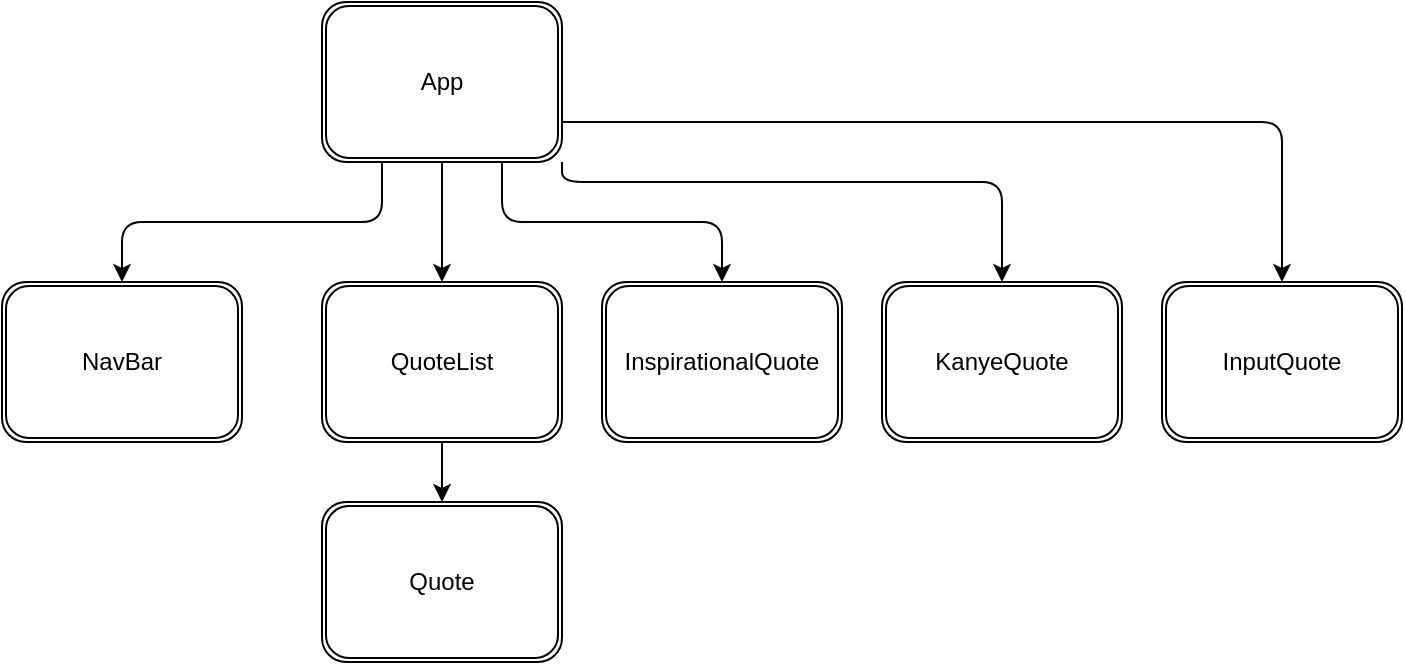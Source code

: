 <mxfile>
    <diagram id="6acCrNSmrucqD-gOhJpK" name="Page-1">
        <mxGraphModel dx="767" dy="710" grid="1" gridSize="10" guides="1" tooltips="1" connect="1" arrows="1" fold="1" page="1" pageScale="1" pageWidth="850" pageHeight="1100" math="0" shadow="0">
            <root>
                <mxCell id="0"/>
                <mxCell id="1" parent="0"/>
                <mxCell id="9" style="edgeStyle=none;html=1;exitX=0.5;exitY=1;exitDx=0;exitDy=0;" edge="1" parent="1" source="2" target="3">
                    <mxGeometry relative="1" as="geometry"/>
                </mxCell>
                <mxCell id="11" style="edgeStyle=orthogonalEdgeStyle;html=1;exitX=0.25;exitY=1;exitDx=0;exitDy=0;" edge="1" parent="1" source="2" target="5">
                    <mxGeometry relative="1" as="geometry"/>
                </mxCell>
                <mxCell id="12" style="edgeStyle=orthogonalEdgeStyle;html=1;exitX=0.75;exitY=1;exitDx=0;exitDy=0;entryX=0.5;entryY=0;entryDx=0;entryDy=0;" edge="1" parent="1" source="2" target="6">
                    <mxGeometry relative="1" as="geometry">
                        <Array as="points">
                            <mxPoint x="320" y="120"/>
                            <mxPoint x="430" y="120"/>
                        </Array>
                    </mxGeometry>
                </mxCell>
                <mxCell id="13" style="edgeStyle=orthogonalEdgeStyle;html=1;exitX=1;exitY=1;exitDx=0;exitDy=0;entryX=0.5;entryY=0;entryDx=0;entryDy=0;" edge="1" parent="1" source="2" target="7">
                    <mxGeometry relative="1" as="geometry">
                        <Array as="points">
                            <mxPoint x="350" y="100"/>
                            <mxPoint x="570" y="100"/>
                        </Array>
                    </mxGeometry>
                </mxCell>
                <mxCell id="14" style="edgeStyle=orthogonalEdgeStyle;html=1;exitX=1;exitY=0.75;exitDx=0;exitDy=0;entryX=0.5;entryY=0;entryDx=0;entryDy=0;" edge="1" parent="1" source="2" target="8">
                    <mxGeometry relative="1" as="geometry"/>
                </mxCell>
                <mxCell id="2" value="App" style="shape=ext;double=1;rounded=1;whiteSpace=wrap;html=1;" vertex="1" parent="1">
                    <mxGeometry x="230" y="10" width="120" height="80" as="geometry"/>
                </mxCell>
                <mxCell id="10" style="edgeStyle=orthogonalEdgeStyle;html=1;exitX=0.5;exitY=1;exitDx=0;exitDy=0;entryX=0.5;entryY=0;entryDx=0;entryDy=0;" edge="1" parent="1" source="3" target="4">
                    <mxGeometry relative="1" as="geometry"/>
                </mxCell>
                <mxCell id="3" value="QuoteList" style="shape=ext;double=1;rounded=1;whiteSpace=wrap;html=1;" vertex="1" parent="1">
                    <mxGeometry x="230" y="150" width="120" height="80" as="geometry"/>
                </mxCell>
                <mxCell id="4" value="Quote" style="shape=ext;double=1;rounded=1;whiteSpace=wrap;html=1;" vertex="1" parent="1">
                    <mxGeometry x="230" y="260" width="120" height="80" as="geometry"/>
                </mxCell>
                <mxCell id="5" value="NavBar" style="shape=ext;double=1;rounded=1;whiteSpace=wrap;html=1;" vertex="1" parent="1">
                    <mxGeometry x="70" y="150" width="120" height="80" as="geometry"/>
                </mxCell>
                <mxCell id="6" value="InspirationalQuote" style="shape=ext;double=1;rounded=1;whiteSpace=wrap;html=1;" vertex="1" parent="1">
                    <mxGeometry x="370" y="150" width="120" height="80" as="geometry"/>
                </mxCell>
                <mxCell id="7" value="KanyeQuote" style="shape=ext;double=1;rounded=1;whiteSpace=wrap;html=1;" vertex="1" parent="1">
                    <mxGeometry x="510" y="150" width="120" height="80" as="geometry"/>
                </mxCell>
                <mxCell id="8" value="InputQuote" style="shape=ext;double=1;rounded=1;whiteSpace=wrap;html=1;" vertex="1" parent="1">
                    <mxGeometry x="650" y="150" width="120" height="80" as="geometry"/>
                </mxCell>
            </root>
        </mxGraphModel>
    </diagram>
</mxfile>